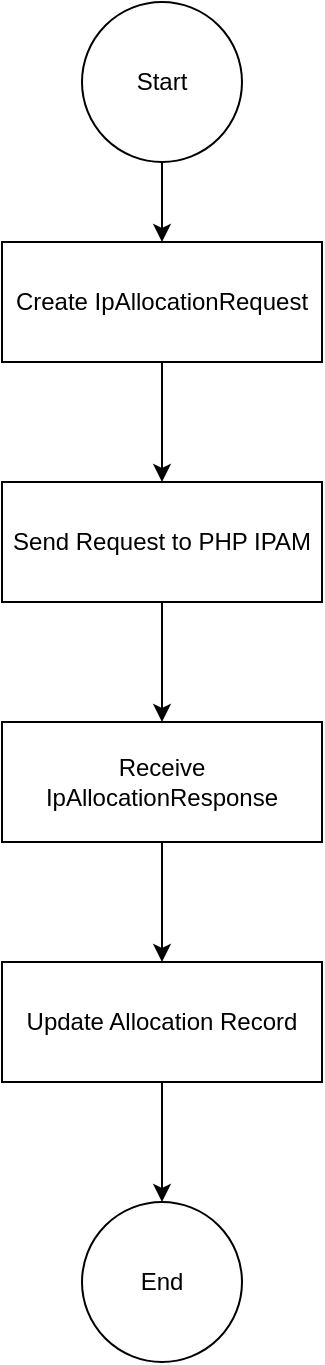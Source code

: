 <mxfile>
    <diagram id="mgaUUmqse9j-kA6QcAId" name="Page-1">
        <mxGraphModel dx="1371" dy="779" grid="1" gridSize="10" guides="1" tooltips="1" connect="1" arrows="1" fold="1" page="1" pageScale="1" pageWidth="827" pageHeight="1169" math="0" shadow="0">
            <root>
                <mxCell id="0"/>
                <mxCell id="1" parent="0"/>
                <mxCell id="2" value="Start" style="ellipse;whiteSpace=wrap;html=1;aspect=fixed;" parent="1" vertex="1">
                    <mxGeometry x="400" y="40" width="80" height="80" as="geometry"/>
                </mxCell>
                <mxCell id="3" value="Create IpAllocationRequest" style="rounded=0;whiteSpace=wrap;html=1;" parent="1" vertex="1">
                    <mxGeometry x="360" y="160" width="160" height="60" as="geometry"/>
                </mxCell>
                <mxCell id="4" value="Send Request to PHP IPAM" style="rounded=0;whiteSpace=wrap;html=1;" parent="1" vertex="1">
                    <mxGeometry x="360" y="280" width="160" height="60" as="geometry"/>
                </mxCell>
                <mxCell id="5" value="Receive IpAllocationResponse" style="rounded=0;whiteSpace=wrap;html=1;" parent="1" vertex="1">
                    <mxGeometry x="360" y="400" width="160" height="60" as="geometry"/>
                </mxCell>
                <mxCell id="6" value="Update Allocation Record" style="rounded=0;whiteSpace=wrap;html=1;" parent="1" vertex="1">
                    <mxGeometry x="360" y="520" width="160" height="60" as="geometry"/>
                </mxCell>
                <mxCell id="7" value="End" style="ellipse;whiteSpace=wrap;html=1;aspect=fixed;" parent="1" vertex="1">
                    <mxGeometry x="400" y="640" width="80" height="80" as="geometry"/>
                </mxCell>
                <mxCell id="8" style="edgeStyle=orthogonalEdgeStyle;rounded=0;orthogonalLoop=1;jettySize=auto;html=1;entryX=0.5;entryY=0;entryDx=0;entryDy=0;exitX=0.5;exitY=1;exitDx=0;exitDy=0;" parent="1" source="2" target="3" edge="1">
                    <mxGeometry relative="1" as="geometry">
                        <mxPoint x="150" y="140" as="sourcePoint"/>
                    </mxGeometry>
                </mxCell>
                <mxCell id="10" style="edgeStyle=orthogonalEdgeStyle;rounded=0;orthogonalLoop=1;jettySize=auto;html=1;exitX=0.5;exitY=1;exitDx=0;exitDy=0;entryX=0.5;entryY=0;entryDx=0;entryDy=0;" parent="1" source="4" target="5" edge="1">
                    <mxGeometry relative="1" as="geometry"/>
                </mxCell>
                <mxCell id="12" style="edgeStyle=orthogonalEdgeStyle;rounded=0;orthogonalLoop=1;jettySize=auto;html=1;exitX=0.5;exitY=1;exitDx=0;exitDy=0;entryX=0.5;entryY=0;entryDx=0;entryDy=0;" parent="1" source="6" target="7" edge="1">
                    <mxGeometry relative="1" as="geometry"/>
                </mxCell>
                <mxCell id="13" style="edgeStyle=orthogonalEdgeStyle;rounded=0;orthogonalLoop=1;jettySize=auto;html=1;entryX=0.5;entryY=0;entryDx=0;entryDy=0;exitX=0.5;exitY=1;exitDx=0;exitDy=0;" edge="1" parent="1" source="3" target="4">
                    <mxGeometry relative="1" as="geometry">
                        <mxPoint x="720" y="180" as="sourcePoint"/>
                        <mxPoint x="210" y="260" as="targetPoint"/>
                    </mxGeometry>
                </mxCell>
                <mxCell id="14" style="edgeStyle=orthogonalEdgeStyle;rounded=0;orthogonalLoop=1;jettySize=auto;html=1;exitX=0.5;exitY=1;exitDx=0;exitDy=0;entryX=0.5;entryY=0;entryDx=0;entryDy=0;" edge="1" parent="1" source="5" target="6">
                    <mxGeometry relative="1" as="geometry">
                        <mxPoint x="450" y="350" as="sourcePoint"/>
                        <mxPoint x="450" y="410" as="targetPoint"/>
                    </mxGeometry>
                </mxCell>
            </root>
        </mxGraphModel>
    </diagram>
</mxfile>